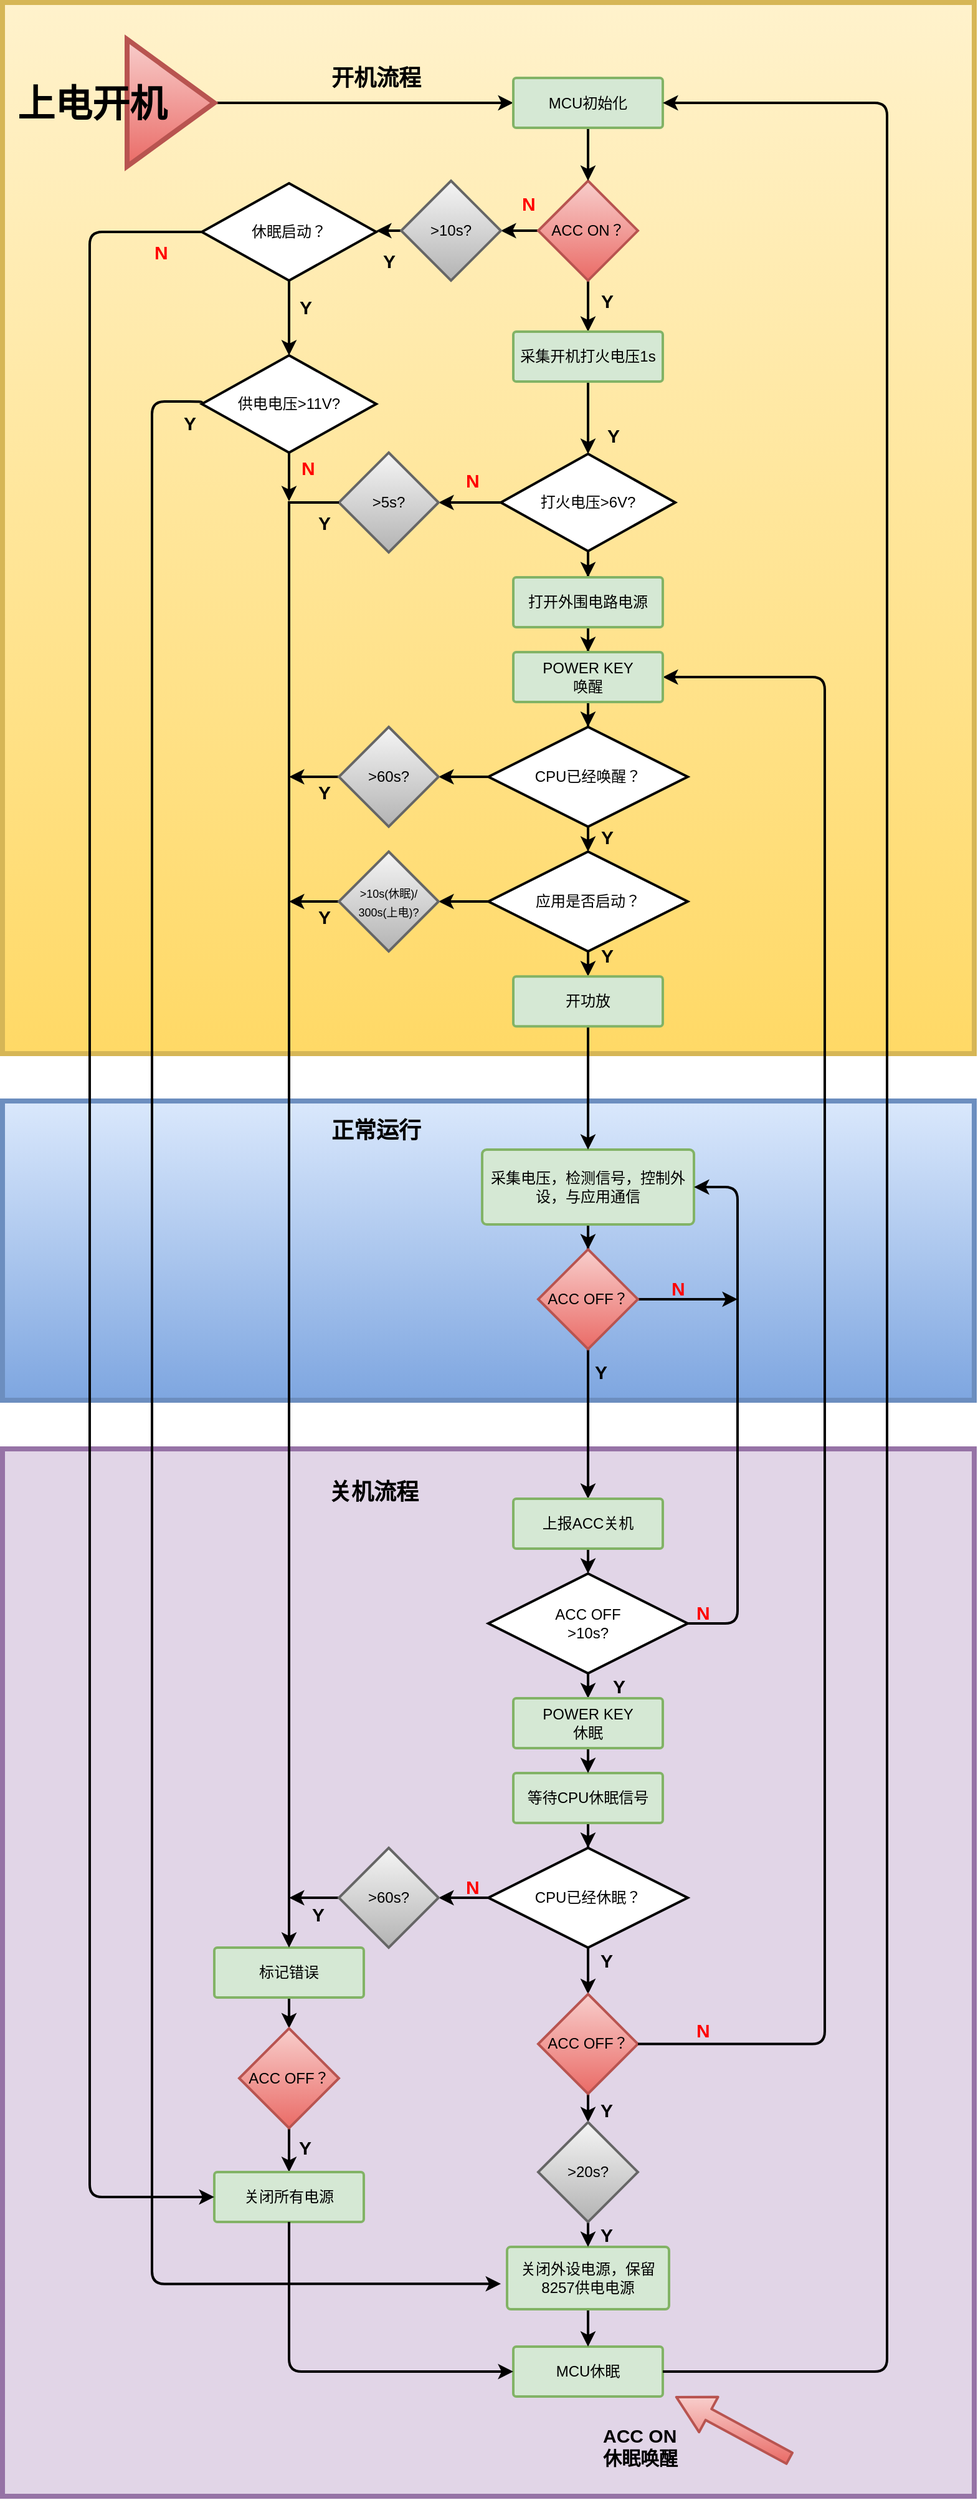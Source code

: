 <mxfile version="12.1.9" type="github" pages="2">
  <diagram id="5452c4d5-2808-4cfa-bf48-c7e95f99c216" name="第 1 页">
    <mxGraphModel dx="2031" dy="1066" grid="1" gridSize="10" guides="1" tooltips="1" connect="1" arrows="1" fold="1" page="1" pageScale="1" pageWidth="1654" pageHeight="2336" background="#ffffff" math="0" shadow="0">
      <root>
        <mxCell id="0"/>
        <mxCell id="1" parent="0"/>
        <mxCell id="124" value="" style="rounded=0;whiteSpace=wrap;html=1;labelBackgroundColor=none;strokeColor=#d6b656;strokeWidth=4;fillColor=#fff2cc;gradientColor=#ffd966;fontFamily=Helvetica;fontSize=15;align=center;" parent="1" vertex="1">
          <mxGeometry x="420" y="200" width="780" height="843" as="geometry"/>
        </mxCell>
        <mxCell id="126" value="" style="rounded=0;whiteSpace=wrap;html=1;labelBackgroundColor=none;strokeColor=#9673a6;strokeWidth=4;fillColor=#e1d5e7;fontFamily=Helvetica;fontSize=15;align=center;" parent="1" vertex="1">
          <mxGeometry x="420" y="1360" width="780" height="840" as="geometry"/>
        </mxCell>
        <mxCell id="125" value="" style="rounded=0;whiteSpace=wrap;html=1;labelBackgroundColor=none;strokeColor=#6c8ebf;strokeWidth=4;fillColor=#dae8fc;gradientColor=#7ea6e0;fontFamily=Helvetica;fontSize=15;align=center;" parent="1" vertex="1">
          <mxGeometry x="420" y="1081" width="780" height="240" as="geometry"/>
        </mxCell>
        <mxCell id="pvGRQGjDQXarwlFAsB4F-170" value="" style="edgeStyle=orthogonalEdgeStyle;rounded=0;orthogonalLoop=1;jettySize=auto;html=1;strokeWidth=2;" parent="1" source="2" edge="1">
          <mxGeometry relative="1" as="geometry">
            <mxPoint x="890" y="464" as="targetPoint"/>
          </mxGeometry>
        </mxCell>
        <mxCell id="pvGRQGjDQXarwlFAsB4F-186" value="" style="edgeStyle=orthogonalEdgeStyle;rounded=0;orthogonalLoop=1;jettySize=auto;html=1;strokeWidth=2;entryX=1;entryY=0.5;entryDx=0;entryDy=0;" parent="1" source="2" target="pvGRQGjDQXarwlFAsB4F-185" edge="1">
          <mxGeometry relative="1" as="geometry">
            <mxPoint x="770" y="396" as="targetPoint"/>
          </mxGeometry>
        </mxCell>
        <mxCell id="2" value="&lt;font style=&quot;vertical-align: inherit&quot;&gt;&lt;font style=&quot;vertical-align: inherit&quot;&gt;ACC ON？&lt;/font&gt;&lt;/font&gt;" style="rhombus;whiteSpace=wrap;html=1;strokeWidth=2;fillColor=#f8cecc;fontFamily=Helvetica;align=center;strokeColor=#b85450;gradientColor=#ea6b66;" parent="1" vertex="1">
          <mxGeometry x="850" y="343" width="80" height="80" as="geometry"/>
        </mxCell>
        <mxCell id="5M7W1DcDn0irqYReFAKf-177" value="" style="edgeStyle=orthogonalEdgeStyle;rounded=0;orthogonalLoop=1;jettySize=auto;html=1;strokeWidth=2;" parent="1" source="3" target="5M7W1DcDn0irqYReFAKf-175" edge="1">
          <mxGeometry relative="1" as="geometry"/>
        </mxCell>
        <mxCell id="3" value="&lt;font style=&quot;vertical-align: inherit&quot;&gt;&lt;font style=&quot;vertical-align: inherit&quot;&gt;&lt;font style=&quot;vertical-align: inherit&quot;&gt;&lt;font style=&quot;vertical-align: inherit&quot;&gt;&lt;font style=&quot;vertical-align: inherit&quot;&gt;&lt;font style=&quot;vertical-align: inherit&quot;&gt;&lt;font style=&quot;vertical-align: inherit&quot;&gt;&lt;font style=&quot;vertical-align: inherit&quot;&gt;打火电压&amp;gt;6V?&lt;/font&gt;&lt;/font&gt;&lt;/font&gt;&lt;/font&gt;&lt;/font&gt;&lt;/font&gt;&lt;/font&gt;&lt;/font&gt;" style="strokeWidth=2;html=1;shape=mxgraph.flowchart.decision;whiteSpace=wrap;fillColor=#ffffff;fontFamily=Helvetica;align=center;strokeColor=#000000;" parent="1" vertex="1">
          <mxGeometry x="820" y="562" width="140" height="78" as="geometry"/>
        </mxCell>
        <mxCell id="w2s6LgRouyM42ttrvnSr-178" value="" style="edgeStyle=orthogonalEdgeStyle;rounded=0;orthogonalLoop=1;jettySize=auto;html=1;strokeWidth=2;" parent="1" source="3" edge="1">
          <mxGeometry relative="1" as="geometry">
            <mxPoint x="890" y="661" as="targetPoint"/>
          </mxGeometry>
        </mxCell>
        <mxCell id="pvGRQGjDQXarwlFAsB4F-179" value="" style="edgeStyle=orthogonalEdgeStyle;rounded=0;orthogonalLoop=1;jettySize=auto;html=1;strokeWidth=2;" parent="1" source="4" target="pvGRQGjDQXarwlFAsB4F-171" edge="1">
          <mxGeometry relative="1" as="geometry">
            <mxPoint x="890" y="781" as="targetPoint"/>
          </mxGeometry>
        </mxCell>
        <mxCell id="4" value="&lt;font style=&quot;vertical-align: inherit&quot;&gt;&lt;font style=&quot;vertical-align: inherit&quot;&gt;打开外围电路电源&lt;/font&gt;&lt;/font&gt;" style="strokeWidth=2;html=1;shape=mxgraph.flowchart.process;whiteSpace=wrap;fillColor=#d5e8d4;fontFamily=Helvetica;align=center;strokeColor=#82b366;" parent="1" vertex="1">
          <mxGeometry x="830" y="661" width="120" height="40" as="geometry"/>
        </mxCell>
        <mxCell id="39" style="edgeStyle=orthogonalEdgeStyle;rounded=0;html=1;endSize=6;jettySize=auto;orthogonalLoop=1;strokeWidth=2;fontFamily=Helvetica;" parent="1" source="5" edge="1">
          <mxGeometry relative="1" as="geometry">
            <mxPoint x="890" y="881" as="targetPoint"/>
          </mxGeometry>
        </mxCell>
        <mxCell id="pvGRQGjDQXarwlFAsB4F-174" value="" style="edgeStyle=orthogonalEdgeStyle;rounded=0;orthogonalLoop=1;jettySize=auto;html=1;strokeWidth=2;" parent="1" source="5" edge="1">
          <mxGeometry relative="1" as="geometry">
            <mxPoint x="770" y="821" as="targetPoint"/>
          </mxGeometry>
        </mxCell>
        <mxCell id="5" value="CPU已经唤醒？" style="strokeWidth=2;html=1;shape=mxgraph.flowchart.decision;whiteSpace=wrap;fillColor=#ffffff;fontFamily=Helvetica;align=center;strokeColor=#000000;" parent="1" vertex="1">
          <mxGeometry x="810" y="781" width="160" height="80" as="geometry"/>
        </mxCell>
        <mxCell id="21" value="Y" style="text;html=1;resizable=0;points=[];autosize=1;align=center;verticalAlign=middle;spacingTop=-4;fontFamily=Helvetica;labelPosition=center;verticalLabelPosition=middle;strokeWidth=2;fontSize=15;fontStyle=1" parent="1" vertex="1">
          <mxGeometry x="895" y="436" width="20" height="10" as="geometry"/>
        </mxCell>
        <mxCell id="25" value="&lt;span style=&quot;font-size: 15px&quot;&gt;&lt;font color=&quot;#ff0000&quot;&gt;N&lt;/font&gt;&lt;/span&gt;" style="text;html=1;resizable=0;points=[];autosize=1;align=left;verticalAlign=top;spacingTop=-4;fontFamily=Helvetica;strokeWidth=2;fontSize=15;fontStyle=1" parent="1" vertex="1">
          <mxGeometry x="835" y="350" width="30" height="20" as="geometry"/>
        </mxCell>
        <mxCell id="41" style="edgeStyle=orthogonalEdgeStyle;rounded=0;html=1;endSize=6;jettySize=auto;orthogonalLoop=1;strokeWidth=2;fontFamily=Helvetica;" parent="1" source="27" target="40" edge="1">
          <mxGeometry relative="1" as="geometry"/>
        </mxCell>
        <mxCell id="27" value="&lt;font style=&quot;vertical-align: inherit&quot;&gt;&lt;font style=&quot;vertical-align: inherit&quot;&gt;&lt;font style=&quot;vertical-align: inherit&quot;&gt;&lt;font style=&quot;vertical-align: inherit&quot;&gt;采集电压，检测信号，控制外设，与应用通信&lt;/font&gt;&lt;/font&gt;&lt;/font&gt;&lt;/font&gt;&lt;br&gt;" style="strokeWidth=2;html=1;shape=mxgraph.flowchart.process;whiteSpace=wrap;fillColor=#d5e8d4;fontFamily=Helvetica;align=center;strokeColor=#82b366;" parent="1" vertex="1">
          <mxGeometry x="805" y="1120" width="170" height="60" as="geometry"/>
        </mxCell>
        <mxCell id="95" style="edgeStyle=orthogonalEdgeStyle;rounded=0;html=1;entryX=0.5;entryY=0;entryPerimeter=0;endSize=6;jettySize=auto;orthogonalLoop=1;strokeWidth=2;fontFamily=Helvetica;fontSize=15;" parent="1" source="40" target="71" edge="1">
          <mxGeometry relative="1" as="geometry">
            <mxPoint x="889.833" y="1469.667" as="targetPoint"/>
          </mxGeometry>
        </mxCell>
        <mxCell id="w2s6LgRouyM42ttrvnSr-221" value="" style="edgeStyle=orthogonalEdgeStyle;rounded=0;orthogonalLoop=1;jettySize=auto;html=1;strokeWidth=2;" parent="1" source="40" edge="1">
          <mxGeometry relative="1" as="geometry">
            <mxPoint x="1010" y="1240" as="targetPoint"/>
            <Array as="points">
              <mxPoint x="1010" y="1240"/>
            </Array>
          </mxGeometry>
        </mxCell>
        <mxCell id="40" value="&lt;font style=&quot;vertical-align: inherit&quot;&gt;&lt;font style=&quot;vertical-align: inherit&quot;&gt;&lt;font style=&quot;vertical-align: inherit&quot;&gt;&lt;font style=&quot;vertical-align: inherit&quot;&gt;ACC OFF？&lt;/font&gt;&lt;/font&gt;&lt;/font&gt;&lt;/font&gt;" style="rhombus;whiteSpace=wrap;html=1;strokeWidth=2;fillColor=#f8cecc;fontFamily=Helvetica;align=center;strokeColor=#b85450;gradientColor=#ea6b66;" parent="1" vertex="1">
          <mxGeometry x="850" y="1200" width="80" height="80" as="geometry"/>
        </mxCell>
        <mxCell id="161" style="edgeStyle=orthogonalEdgeStyle;rounded=1;html=1;entryX=0.5;entryY=0;endSize=6;jettySize=auto;orthogonalLoop=1;strokeWidth=2;fontFamily=Helvetica;fontSize=15;exitX=0.5;exitY=1;exitDx=0;exitDy=0;exitPerimeter=0;entryDx=0;entryDy=0;entryPerimeter=0;" parent="1" source="qI7u0SJzhfAtIiUKy6f_-194" target="158" edge="1">
          <mxGeometry relative="1" as="geometry">
            <mxPoint x="889.759" y="1559.759" as="sourcePoint"/>
            <mxPoint x="889.944" y="1580.056" as="targetPoint"/>
          </mxGeometry>
        </mxCell>
        <mxCell id="160" style="edgeStyle=orthogonalEdgeStyle;rounded=1;html=1;entryX=0.5;entryY=0;endSize=6;jettySize=auto;orthogonalLoop=1;strokeWidth=2;fontFamily=Helvetica;fontSize=15;entryDx=0;entryDy=0;entryPerimeter=0;" parent="1" source="71" target="qI7u0SJzhfAtIiUKy6f_-194" edge="1">
          <mxGeometry relative="1" as="geometry">
            <mxPoint x="889.759" y="1479.931" as="targetPoint"/>
          </mxGeometry>
        </mxCell>
        <mxCell id="71" value="上报ACC关机" style="strokeWidth=2;html=1;shape=mxgraph.flowchart.process;whiteSpace=wrap;fillColor=#d5e8d4;fontFamily=Helvetica;align=center;strokeColor=#82b366;" parent="1" vertex="1">
          <mxGeometry x="830" y="1400" width="120" height="40" as="geometry"/>
        </mxCell>
        <mxCell id="77" value="MCU休眠" style="strokeWidth=2;html=1;shape=mxgraph.flowchart.process;whiteSpace=wrap;fillColor=#d5e8d4;fontFamily=Helvetica;align=center;strokeColor=#82b366;" parent="1" vertex="1">
          <mxGeometry x="830" y="2080" width="120" height="40" as="geometry"/>
        </mxCell>
        <mxCell id="w2s6LgRouyM42ttrvnSr-183" value="" style="edgeStyle=orthogonalEdgeStyle;rounded=0;orthogonalLoop=1;jettySize=auto;html=1;strokeWidth=2;" parent="1" source="84" target="w2s6LgRouyM42ttrvnSr-182" edge="1">
          <mxGeometry relative="1" as="geometry"/>
        </mxCell>
        <mxCell id="84" value="&lt;font style=&quot;vertical-align: inherit&quot;&gt;&lt;font style=&quot;vertical-align: inherit&quot;&gt;&lt;font style=&quot;vertical-align: inherit&quot;&gt;&lt;font style=&quot;vertical-align: inherit&quot;&gt;等待CPU休眠信号&lt;/font&gt;&lt;/font&gt;&lt;/font&gt;&lt;/font&gt;" style="strokeWidth=2;html=1;shape=mxgraph.flowchart.process;whiteSpace=wrap;fillColor=#d5e8d4;fontFamily=Helvetica;align=center;strokeColor=#82b366;" parent="1" vertex="1">
          <mxGeometry x="830" y="1620" width="120" height="40" as="geometry"/>
        </mxCell>
        <mxCell id="w2s6LgRouyM42ttrvnSr-211" value="" style="edgeStyle=orthogonalEdgeStyle;rounded=0;orthogonalLoop=1;jettySize=auto;html=1;strokeWidth=2;entryX=0.5;entryY=0;entryDx=0;entryDy=0;entryPerimeter=0;" parent="1" source="85" target="77" edge="1">
          <mxGeometry relative="1" as="geometry">
            <mxPoint x="890" y="2252.5" as="targetPoint"/>
          </mxGeometry>
        </mxCell>
        <mxCell id="85" value="关闭外设电源，保留8257供电电源" style="strokeWidth=2;html=1;shape=mxgraph.flowchart.process;whiteSpace=wrap;fillColor=#d5e8d4;fontFamily=Helvetica;align=center;strokeColor=#82b366;" parent="1" vertex="1">
          <mxGeometry x="825" y="2000" width="130" height="50" as="geometry"/>
        </mxCell>
        <mxCell id="121" value="Y" style="text;html=1;resizable=0;points=[];autosize=1;align=center;verticalAlign=middle;spacingTop=-4;fontFamily=Helvetica;labelPosition=center;verticalLabelPosition=middle;strokeWidth=2;fontSize=15;fontStyle=1" parent="1" vertex="1">
          <mxGeometry x="900" y="544" width="20" height="10" as="geometry"/>
        </mxCell>
        <mxCell id="127" value="" style="shape=flexArrow;endArrow=classic;html=1;fillColor=#f8cecc;strokeWidth=2;fontFamily=Helvetica;fontSize=15;strokeColor=#b85450;gradientColor=#ea6b66;width=9;endSize=9.13;" parent="1" edge="1">
          <mxGeometry width="50" height="50" relative="1" as="geometry">
            <mxPoint x="1052.5" y="2170" as="sourcePoint"/>
            <mxPoint x="960" y="2120" as="targetPoint"/>
          </mxGeometry>
        </mxCell>
        <mxCell id="128" value="&lt;b&gt;&lt;font style=&quot;vertical-align: inherit&quot;&gt;&lt;font style=&quot;vertical-align: inherit&quot;&gt;ACC ON&lt;br&gt;休眠唤醒&lt;br&gt;&lt;/font&gt;&lt;/font&gt;&lt;/b&gt;" style="text;html=1;resizable=0;points=[];autosize=1;align=left;verticalAlign=top;spacingTop=-4;fontSize=15;fontFamily=Helvetica;" parent="1" vertex="1">
          <mxGeometry x="900" y="2140" width="80" height="40" as="geometry"/>
        </mxCell>
        <mxCell id="132" style="edgeStyle=orthogonalEdgeStyle;rounded=0;html=1;endSize=6;jettySize=auto;orthogonalLoop=1;strokeWidth=2;fontFamily=Helvetica;fontSize=15;entryX=0;entryY=0.5;entryPerimeter=0;" parent="1" source="129" target="133" edge="1">
          <mxGeometry relative="1" as="geometry">
            <mxPoint x="685" y="310.5" as="targetPoint"/>
          </mxGeometry>
        </mxCell>
        <mxCell id="129" value="" style="triangle;whiteSpace=wrap;html=1;labelBackgroundColor=none;strokeColor=#b85450;strokeWidth=4;fillColor=#f8cecc;gradientColor=#ea6b66;fontFamily=Helvetica;fontSize=15;align=center;" parent="1" vertex="1">
          <mxGeometry x="520" y="229.5" width="70" height="102" as="geometry"/>
        </mxCell>
        <mxCell id="130" value="&lt;b&gt;&lt;font style=&quot;font-size: 30px&quot;&gt;上电开机&lt;/font&gt;&lt;/b&gt;" style="text;html=1;resizable=0;points=[];autosize=1;align=left;verticalAlign=top;spacingTop=-4;fontSize=15;fontFamily=Helvetica;" parent="1" vertex="1">
          <mxGeometry x="430" y="260.5" width="140" height="20" as="geometry"/>
        </mxCell>
        <mxCell id="135" style="edgeStyle=orthogonalEdgeStyle;rounded=0;html=1;endSize=6;jettySize=auto;orthogonalLoop=1;strokeWidth=2;fontFamily=Helvetica;fontSize=15;entryX=0.5;entryY=0;entryDx=0;entryDy=0;" parent="1" source="133" target="2" edge="1">
          <mxGeometry relative="1" as="geometry">
            <mxPoint x="890" y="320" as="targetPoint"/>
          </mxGeometry>
        </mxCell>
        <mxCell id="133" value="MCU初始化" style="strokeWidth=2;html=1;shape=mxgraph.flowchart.process;whiteSpace=wrap;fillColor=#d5e8d4;fontFamily=Helvetica;align=center;strokeColor=#82b366;" parent="1" vertex="1">
          <mxGeometry x="830" y="260.5" width="120" height="40" as="geometry"/>
        </mxCell>
        <mxCell id="137" value="&lt;b&gt;&lt;font style=&quot;font-size: 18px&quot;&gt;开机流程&lt;/font&gt;&lt;/b&gt;" style="text;html=1;strokeColor=none;fillColor=none;align=center;verticalAlign=middle;whiteSpace=wrap;rounded=0;labelBackgroundColor=none;fontFamily=Helvetica;fontSize=15;" parent="1" vertex="1">
          <mxGeometry x="675" y="245.5" width="90" height="30" as="geometry"/>
        </mxCell>
        <mxCell id="150" value="Y" style="text;html=1;resizable=0;points=[];autosize=1;align=center;verticalAlign=middle;spacingTop=-4;fontFamily=Helvetica;labelPosition=center;verticalLabelPosition=middle;strokeWidth=2;fontSize=15;fontStyle=1" parent="1" vertex="1">
          <mxGeometry x="895" y="961" width="20" height="10" as="geometry"/>
        </mxCell>
        <mxCell id="152" value="&lt;b&gt;&lt;font style=&quot;font-size: 18px&quot;&gt;正常运行&lt;/font&gt;&lt;/b&gt;" style="text;html=1;strokeColor=none;fillColor=none;align=center;verticalAlign=middle;whiteSpace=wrap;rounded=0;labelBackgroundColor=none;fontFamily=Helvetica;fontSize=15;" parent="1" vertex="1">
          <mxGeometry x="675" y="1090" width="90" height="30" as="geometry"/>
        </mxCell>
        <mxCell id="153" value="&lt;b&gt;&lt;font style=&quot;font-size: 18px&quot;&gt;关机流程&lt;/font&gt;&lt;/b&gt;" style="text;html=1;strokeColor=none;fillColor=none;align=center;verticalAlign=middle;whiteSpace=wrap;rounded=0;labelBackgroundColor=none;fontFamily=Helvetica;fontSize=15;" parent="1" vertex="1">
          <mxGeometry x="672.5" y="1380" width="90" height="30" as="geometry"/>
        </mxCell>
        <mxCell id="pvGRQGjDQXarwlFAsB4F-184" value="" style="edgeStyle=orthogonalEdgeStyle;rounded=0;orthogonalLoop=1;jettySize=auto;html=1;strokeWidth=2;" parent="1" source="158" edge="1">
          <mxGeometry relative="1" as="geometry">
            <mxPoint x="890" y="1620" as="targetPoint"/>
          </mxGeometry>
        </mxCell>
        <mxCell id="158" value="&lt;span&gt;&lt;font style=&quot;vertical-align: inherit&quot;&gt;&lt;font style=&quot;vertical-align: inherit&quot;&gt;POWER KEY&lt;br&gt;休眠&lt;br&gt;&lt;/font&gt;&lt;/font&gt;&lt;/span&gt;" style="strokeWidth=2;html=1;shape=mxgraph.flowchart.process;whiteSpace=wrap;fillColor=#d5e8d4;fontFamily=Helvetica;align=center;strokeColor=#82b366;" parent="1" vertex="1">
          <mxGeometry x="830" y="1560" width="120" height="40" as="geometry"/>
        </mxCell>
        <mxCell id="164" value="&lt;font color=&quot;#ff0000&quot;&gt;N&lt;/font&gt;" style="text;html=1;resizable=0;points=[];autosize=1;align=left;verticalAlign=top;spacingTop=-4;fontFamily=Helvetica;fontSize=15;fontStyle=1" parent="1" vertex="1">
          <mxGeometry x="975" y="1480" width="30" height="20" as="geometry"/>
        </mxCell>
        <mxCell id="qI7u0SJzhfAtIiUKy6f_-200" style="edgeStyle=orthogonalEdgeStyle;rounded=0;html=1;jettySize=auto;orthogonalLoop=1;strokeWidth=2;" parent="1" source="qI7u0SJzhfAtIiUKy6f_-174" edge="1">
          <mxGeometry relative="1" as="geometry">
            <mxPoint x="890" y="981" as="targetPoint"/>
          </mxGeometry>
        </mxCell>
        <mxCell id="pvGRQGjDQXarwlFAsB4F-175" value="" style="edgeStyle=orthogonalEdgeStyle;rounded=0;orthogonalLoop=1;jettySize=auto;html=1;strokeWidth=2;" parent="1" source="qI7u0SJzhfAtIiUKy6f_-174" edge="1">
          <mxGeometry relative="1" as="geometry">
            <mxPoint x="770" y="921" as="targetPoint"/>
          </mxGeometry>
        </mxCell>
        <mxCell id="qI7u0SJzhfAtIiUKy6f_-174" value="应用是否启动？" style="strokeWidth=2;html=1;shape=mxgraph.flowchart.decision;whiteSpace=wrap;fillColor=#ffffff;fontFamily=Helvetica;align=center;strokeColor=#000000;" parent="1" vertex="1">
          <mxGeometry x="810" y="881" width="160" height="80" as="geometry"/>
        </mxCell>
        <mxCell id="qI7u0SJzhfAtIiUKy6f_-192" value="" style="edgeStyle=orthogonalEdgeStyle;rounded=0;html=1;jettySize=auto;orthogonalLoop=1;strokeWidth=2;entryX=0.5;entryY=0;entryPerimeter=0;" parent="1" source="qI7u0SJzhfAtIiUKy6f_-178" target="27" edge="1">
          <mxGeometry relative="1" as="geometry">
            <mxPoint x="890" y="1180.143" as="targetPoint"/>
          </mxGeometry>
        </mxCell>
        <mxCell id="qI7u0SJzhfAtIiUKy6f_-178" value="开功放" style="strokeWidth=2;html=1;shape=mxgraph.flowchart.process;whiteSpace=wrap;fillColor=#d5e8d4;fontFamily=Helvetica;align=center;strokeColor=#82b366;" parent="1" vertex="1">
          <mxGeometry x="830" y="981.143" width="120" height="40" as="geometry"/>
        </mxCell>
        <mxCell id="qI7u0SJzhfAtIiUKy6f_-194" value="ACC OFF&lt;br&gt;&amp;gt;10s?&lt;br&gt;" style="strokeWidth=2;html=1;shape=mxgraph.flowchart.decision;whiteSpace=wrap;fillColor=#ffffff;fontFamily=Helvetica;align=center;strokeColor=#000000;" parent="1" vertex="1">
          <mxGeometry x="810" y="1460" width="160" height="80" as="geometry"/>
        </mxCell>
        <mxCell id="qI7u0SJzhfAtIiUKy6f_-197" value="" style="edgeStyle=elbowEdgeStyle;elbow=horizontal;endArrow=classic;html=1;strokeWidth=2;entryX=1;entryY=0.5;entryDx=0;entryDy=0;exitX=1;exitY=0.5;exitDx=0;exitDy=0;exitPerimeter=0;entryPerimeter=0;" parent="1" source="qI7u0SJzhfAtIiUKy6f_-194" target="27" edge="1">
          <mxGeometry width="50" height="50" relative="1" as="geometry">
            <mxPoint x="970" y="1480" as="sourcePoint"/>
            <mxPoint x="930" y="1270" as="targetPoint"/>
            <Array as="points">
              <mxPoint x="1010" y="1440"/>
            </Array>
          </mxGeometry>
        </mxCell>
        <mxCell id="w2s6LgRouyM42ttrvnSr-181" value="Y" style="text;html=1;resizable=0;points=[];autosize=1;align=center;verticalAlign=middle;spacingTop=-4;fontFamily=Helvetica;labelPosition=center;verticalLabelPosition=middle;strokeWidth=2;fontSize=15;fontStyle=1" parent="1" vertex="1">
          <mxGeometry x="895" y="866" width="20" height="10" as="geometry"/>
        </mxCell>
        <mxCell id="w2s6LgRouyM42ttrvnSr-191" value="" style="edgeStyle=orthogonalEdgeStyle;rounded=0;orthogonalLoop=1;jettySize=auto;html=1;strokeWidth=2;" parent="1" source="w2s6LgRouyM42ttrvnSr-182" edge="1">
          <mxGeometry relative="1" as="geometry">
            <mxPoint x="770" y="1720" as="targetPoint"/>
          </mxGeometry>
        </mxCell>
        <mxCell id="pvGRQGjDQXarwlFAsB4F-189" value="" style="edgeStyle=orthogonalEdgeStyle;rounded=0;orthogonalLoop=1;jettySize=auto;html=1;strokeWidth=2;" parent="1" source="w2s6LgRouyM42ttrvnSr-182" target="w2s6LgRouyM42ttrvnSr-202" edge="1">
          <mxGeometry relative="1" as="geometry"/>
        </mxCell>
        <mxCell id="w2s6LgRouyM42ttrvnSr-182" value="&lt;font style=&quot;vertical-align: inherit&quot;&gt;&lt;font style=&quot;vertical-align: inherit&quot;&gt;CPU已经休眠？&lt;/font&gt;&lt;/font&gt;&lt;br&gt;" style="strokeWidth=2;html=1;shape=mxgraph.flowchart.decision;whiteSpace=wrap;fillColor=#ffffff;fontFamily=Helvetica;align=center;strokeColor=#000000;" parent="1" vertex="1">
          <mxGeometry x="810" y="1680" width="160" height="80" as="geometry"/>
        </mxCell>
        <mxCell id="w2s6LgRouyM42ttrvnSr-187" value="Y" style="text;html=1;strokeColor=none;fillColor=none;align=center;verticalAlign=middle;whiteSpace=wrap;rounded=0;labelBackgroundColor=none;fontFamily=Helvetica;fontSize=15;fontStyle=1" parent="1" vertex="1">
          <mxGeometry x="885" y="1760" width="40" height="20" as="geometry"/>
        </mxCell>
        <mxCell id="w2s6LgRouyM42ttrvnSr-194" value="" style="edgeStyle=orthogonalEdgeStyle;rounded=0;orthogonalLoop=1;jettySize=auto;html=1;strokeWidth=2;entryX=0.5;entryY=0;entryDx=0;entryDy=0;" parent="1" source="w2s6LgRouyM42ttrvnSr-189" target="w2s6LgRouyM42ttrvnSr-190" edge="1">
          <mxGeometry relative="1" as="geometry">
            <mxPoint x="772.5" y="2022.5" as="targetPoint"/>
          </mxGeometry>
        </mxCell>
        <mxCell id="w2s6LgRouyM42ttrvnSr-189" value="&lt;font style=&quot;vertical-align: inherit&quot;&gt;&lt;font style=&quot;vertical-align: inherit&quot;&gt;标记错误&lt;/font&gt;&lt;/font&gt;" style="strokeWidth=2;html=1;shape=mxgraph.flowchart.process;whiteSpace=wrap;fillColor=#d5e8d4;fontFamily=Helvetica;align=center;strokeColor=#82b366;" parent="1" vertex="1">
          <mxGeometry x="590" y="1760" width="120" height="40" as="geometry"/>
        </mxCell>
        <mxCell id="5M7W1DcDn0irqYReFAKf-220" value="" style="edgeStyle=orthogonalEdgeStyle;rounded=0;orthogonalLoop=1;jettySize=auto;html=1;strokeWidth=2;entryX=0.5;entryY=0;entryDx=0;entryDy=0;entryPerimeter=0;" parent="1" source="w2s6LgRouyM42ttrvnSr-190" target="pvGRQGjDQXarwlFAsB4F-191" edge="1">
          <mxGeometry relative="1" as="geometry">
            <mxPoint x="715.5" y="2010" as="targetPoint"/>
            <Array as="points"/>
          </mxGeometry>
        </mxCell>
        <mxCell id="w2s6LgRouyM42ttrvnSr-190" value="&lt;font style=&quot;vertical-align: inherit&quot;&gt;&lt;font style=&quot;vertical-align: inherit&quot;&gt;ACC OFF？&lt;/font&gt;&lt;/font&gt;" style="rhombus;whiteSpace=wrap;html=1;strokeWidth=2;fillColor=#f8cecc;fontFamily=Helvetica;align=center;strokeColor=#b85450;gradientColor=#ea6b66;" parent="1" vertex="1">
          <mxGeometry x="610" y="1824.759" width="80" height="80" as="geometry"/>
        </mxCell>
        <mxCell id="w2s6LgRouyM42ttrvnSr-196" value="&lt;font color=&quot;#ff0000&quot;&gt;N&lt;/font&gt;" style="text;html=1;resizable=0;points=[];autosize=1;align=left;verticalAlign=top;spacingTop=-4;fontFamily=Helvetica;fontSize=15;fontStyle=1" parent="1" vertex="1">
          <mxGeometry x="790" y="1700" width="30" height="20" as="geometry"/>
        </mxCell>
        <mxCell id="5M7W1DcDn0irqYReFAKf-207" value="" style="edgeStyle=orthogonalEdgeStyle;rounded=0;orthogonalLoop=1;jettySize=auto;html=1;strokeWidth=2;entryX=0.5;entryY=0;entryDx=0;entryDy=0;" parent="1" source="w2s6LgRouyM42ttrvnSr-202" target="5M7W1DcDn0irqYReFAKf-238" edge="1">
          <mxGeometry relative="1" as="geometry">
            <mxPoint x="890" y="1910" as="targetPoint"/>
          </mxGeometry>
        </mxCell>
        <mxCell id="w2s6LgRouyM42ttrvnSr-202" value="&lt;font style=&quot;vertical-align: inherit&quot;&gt;&lt;font style=&quot;vertical-align: inherit&quot;&gt;ACC OFF？&lt;/font&gt;&lt;/font&gt;" style="rhombus;whiteSpace=wrap;html=1;strokeWidth=2;fillColor=#f8cecc;fontFamily=Helvetica;align=center;strokeColor=#b85450;gradientColor=#ea6b66;" parent="1" vertex="1">
          <mxGeometry x="850" y="1797.259" width="80" height="80" as="geometry"/>
        </mxCell>
        <mxCell id="w2s6LgRouyM42ttrvnSr-206" value="Y" style="text;html=1;strokeColor=none;fillColor=none;align=center;verticalAlign=middle;whiteSpace=wrap;rounded=0;labelBackgroundColor=none;fontFamily=Helvetica;fontSize=15;fontStyle=1" parent="1" vertex="1">
          <mxGeometry x="895" y="1540" width="40" height="20" as="geometry"/>
        </mxCell>
        <mxCell id="w2s6LgRouyM42ttrvnSr-214" value="" style="edgeStyle=elbowEdgeStyle;elbow=horizontal;endArrow=classic;html=1;strokeWidth=2;exitX=1;exitY=0.5;exitDx=0;exitDy=0;entryX=1;entryY=0.5;entryDx=0;entryDy=0;entryPerimeter=0;" parent="1" source="w2s6LgRouyM42ttrvnSr-202" target="pvGRQGjDQXarwlFAsB4F-171" edge="1">
          <mxGeometry width="50" height="50" relative="1" as="geometry">
            <mxPoint x="1015.19" y="1859.931" as="sourcePoint"/>
            <mxPoint x="953" y="660" as="targetPoint"/>
            <Array as="points">
              <mxPoint x="1080" y="1290"/>
              <mxPoint x="1070" y="699"/>
              <mxPoint x="1070" y="1210"/>
              <mxPoint x="1060" y="1210"/>
              <mxPoint x="1050" y="1030"/>
              <mxPoint x="1060" y="1030"/>
              <mxPoint x="1050" y="1310"/>
              <mxPoint x="1055.5" y="1790"/>
            </Array>
          </mxGeometry>
        </mxCell>
        <mxCell id="w2s6LgRouyM42ttrvnSr-217" value="Y" style="text;html=1;strokeColor=none;fillColor=none;align=center;verticalAlign=middle;whiteSpace=wrap;rounded=0;labelBackgroundColor=none;fontFamily=Helvetica;fontSize=15;fontStyle=1" parent="1" vertex="1">
          <mxGeometry x="885" y="1880" width="40" height="20" as="geometry"/>
        </mxCell>
        <mxCell id="5M7W1DcDn0irqYReFAKf-244" value="Y" style="text;html=1;strokeColor=none;fillColor=none;align=center;verticalAlign=middle;whiteSpace=wrap;rounded=0;labelBackgroundColor=none;fontFamily=Helvetica;fontSize=15;fontStyle=1" parent="1" vertex="1">
          <mxGeometry x="885" y="1980" width="40" height="20" as="geometry"/>
        </mxCell>
        <mxCell id="w2s6LgRouyM42ttrvnSr-218" value="&lt;font color=&quot;#ff0000&quot;&gt;N&lt;/font&gt;" style="text;html=1;resizable=0;points=[];autosize=1;align=left;verticalAlign=top;spacingTop=-4;fontFamily=Helvetica;fontSize=15;fontStyle=1" parent="1" vertex="1">
          <mxGeometry x="975" y="1815" width="30" height="20" as="geometry"/>
        </mxCell>
        <mxCell id="w2s6LgRouyM42ttrvnSr-219" value="Y" style="text;html=1;strokeColor=none;fillColor=none;align=center;verticalAlign=middle;whiteSpace=wrap;rounded=0;labelBackgroundColor=none;fontFamily=Helvetica;fontSize=15;fontStyle=1" parent="1" vertex="1">
          <mxGeometry x="642.5" y="1910" width="40" height="20" as="geometry"/>
        </mxCell>
        <mxCell id="w2s6LgRouyM42ttrvnSr-220" value="Y" style="text;html=1;resizable=0;points=[];autosize=1;align=center;verticalAlign=middle;spacingTop=-4;fontFamily=Helvetica;labelPosition=center;verticalLabelPosition=middle;strokeWidth=2;fontSize=15;fontStyle=1" parent="1" vertex="1">
          <mxGeometry x="890" y="1295" width="20" height="10" as="geometry"/>
        </mxCell>
        <mxCell id="w2s6LgRouyM42ttrvnSr-222" value="&lt;font color=&quot;#ff0000&quot;&gt;N&lt;/font&gt;" style="text;html=1;resizable=0;points=[];autosize=1;align=left;verticalAlign=top;spacingTop=-4;fontFamily=Helvetica;fontSize=15;fontStyle=1" parent="1" vertex="1">
          <mxGeometry x="955" y="1220" width="30" height="20" as="geometry"/>
        </mxCell>
        <mxCell id="pvGRQGjDQXarwlFAsB4F-178" value="" style="edgeStyle=orthogonalEdgeStyle;rounded=0;orthogonalLoop=1;jettySize=auto;html=1;strokeWidth=2;" parent="1" source="pvGRQGjDQXarwlFAsB4F-171" target="5" edge="1">
          <mxGeometry relative="1" as="geometry"/>
        </mxCell>
        <mxCell id="pvGRQGjDQXarwlFAsB4F-171" value="POWER KEY&lt;br&gt;唤醒" style="strokeWidth=2;html=1;shape=mxgraph.flowchart.process;whiteSpace=wrap;fillColor=#d5e8d4;fontFamily=Helvetica;align=center;strokeColor=#82b366;" parent="1" vertex="1">
          <mxGeometry x="830" y="721" width="120" height="40" as="geometry"/>
        </mxCell>
        <mxCell id="5M7W1DcDn0irqYReFAKf-222" value="" style="edgeStyle=orthogonalEdgeStyle;rounded=0;orthogonalLoop=1;jettySize=auto;html=1;strokeWidth=2;" parent="1" source="pvGRQGjDQXarwlFAsB4F-185" target="5M7W1DcDn0irqYReFAKf-179" edge="1">
          <mxGeometry relative="1" as="geometry">
            <Array as="points">
              <mxPoint x="720" y="384"/>
              <mxPoint x="720" y="384"/>
            </Array>
          </mxGeometry>
        </mxCell>
        <mxCell id="pvGRQGjDQXarwlFAsB4F-185" value="&amp;gt;10s?" style="rhombus;whiteSpace=wrap;html=1;strokeWidth=2;fillColor=#f5f5f5;fontFamily=Helvetica;align=center;strokeColor=#666666;gradientColor=#b3b3b3;" parent="1" vertex="1">
          <mxGeometry x="740" y="343" width="80" height="80" as="geometry"/>
        </mxCell>
        <mxCell id="pvGRQGjDQXarwlFAsB4F-191" value="关闭所有电源&lt;br&gt;" style="strokeWidth=2;html=1;shape=mxgraph.flowchart.process;whiteSpace=wrap;fillColor=#d5e8d4;fontFamily=Helvetica;align=center;strokeColor=#82b366;" parent="1" vertex="1">
          <mxGeometry x="590" y="1940" width="120" height="40" as="geometry"/>
        </mxCell>
        <mxCell id="pvGRQGjDQXarwlFAsB4F-181" value="" style="edgeStyle=segmentEdgeStyle;endArrow=classic;html=1;strokeWidth=2;entryX=0;entryY=0.5;entryDx=0;entryDy=0;entryPerimeter=0;exitX=0.5;exitY=1;exitDx=0;exitDy=0;exitPerimeter=0;" parent="1" source="pvGRQGjDQXarwlFAsB4F-191" target="77" edge="1">
          <mxGeometry width="50" height="50" relative="1" as="geometry">
            <mxPoint x="655" y="1990.5" as="sourcePoint"/>
            <mxPoint x="810" y="2020.5" as="targetPoint"/>
            <Array as="points">
              <mxPoint x="650" y="2100"/>
            </Array>
          </mxGeometry>
        </mxCell>
        <mxCell id="5M7W1DcDn0irqYReFAKf-169" value="" style="edgeStyle=orthogonalEdgeStyle;rounded=0;orthogonalLoop=1;jettySize=auto;html=1;strokeWidth=2;" parent="1" source="5M7W1DcDn0irqYReFAKf-168" target="3" edge="1">
          <mxGeometry relative="1" as="geometry"/>
        </mxCell>
        <mxCell id="5M7W1DcDn0irqYReFAKf-168" value="&lt;font style=&quot;vertical-align: inherit&quot;&gt;&lt;font style=&quot;vertical-align: inherit&quot;&gt;采集开机打火电压1s&lt;/font&gt;&lt;/font&gt;" style="strokeWidth=2;html=1;shape=mxgraph.flowchart.process;whiteSpace=wrap;fillColor=#d5e8d4;fontFamily=Helvetica;align=center;strokeColor=#82b366;" parent="1" vertex="1">
          <mxGeometry x="830" y="464" width="120" height="40" as="geometry"/>
        </mxCell>
        <mxCell id="5M7W1DcDn0irqYReFAKf-227" value="" style="edgeStyle=orthogonalEdgeStyle;rounded=0;orthogonalLoop=1;jettySize=auto;html=1;strokeWidth=2;" parent="1" source="5M7W1DcDn0irqYReFAKf-173" edge="1">
          <mxGeometry relative="1" as="geometry">
            <mxPoint x="650" y="600" as="targetPoint"/>
          </mxGeometry>
        </mxCell>
        <mxCell id="5M7W1DcDn0irqYReFAKf-173" value="&lt;font style=&quot;vertical-align: inherit&quot;&gt;&lt;font style=&quot;vertical-align: inherit&quot;&gt;&lt;font style=&quot;vertical-align: inherit&quot;&gt;&lt;font style=&quot;vertical-align: inherit&quot;&gt;&lt;font style=&quot;vertical-align: inherit&quot;&gt;&lt;font style=&quot;vertical-align: inherit&quot;&gt;&lt;font style=&quot;vertical-align: inherit&quot;&gt;&lt;font style=&quot;vertical-align: inherit&quot;&gt;供电电压&amp;gt;11V?&lt;/font&gt;&lt;/font&gt;&lt;/font&gt;&lt;/font&gt;&lt;/font&gt;&lt;/font&gt;&lt;/font&gt;&lt;/font&gt;" style="strokeWidth=2;html=1;shape=mxgraph.flowchart.decision;whiteSpace=wrap;fillColor=#ffffff;fontFamily=Helvetica;align=center;strokeColor=#000000;" parent="1" vertex="1">
          <mxGeometry x="580" y="483" width="140" height="78" as="geometry"/>
        </mxCell>
        <mxCell id="5M7W1DcDn0irqYReFAKf-175" value="&amp;gt;5s?" style="rhombus;whiteSpace=wrap;html=1;strokeWidth=2;fillColor=#f5f5f5;fontFamily=Helvetica;align=center;strokeColor=#666666;gradientColor=#b3b3b3;" parent="1" vertex="1">
          <mxGeometry x="690" y="561" width="80" height="80" as="geometry"/>
        </mxCell>
        <mxCell id="5M7W1DcDn0irqYReFAKf-193" value="" style="edgeStyle=orthogonalEdgeStyle;rounded=0;orthogonalLoop=1;jettySize=auto;html=1;strokeWidth=2;" parent="1" source="5M7W1DcDn0irqYReFAKf-176" edge="1">
          <mxGeometry relative="1" as="geometry">
            <mxPoint x="650" y="821" as="targetPoint"/>
          </mxGeometry>
        </mxCell>
        <mxCell id="5M7W1DcDn0irqYReFAKf-176" value="&amp;gt;60s?" style="rhombus;whiteSpace=wrap;html=1;strokeWidth=2;fillColor=#f5f5f5;fontFamily=Helvetica;align=center;strokeColor=#666666;gradientColor=#b3b3b3;" parent="1" vertex="1">
          <mxGeometry x="690" y="781" width="80" height="80" as="geometry"/>
        </mxCell>
        <mxCell id="5M7W1DcDn0irqYReFAKf-195" value="" style="edgeStyle=orthogonalEdgeStyle;rounded=0;orthogonalLoop=1;jettySize=auto;html=1;strokeWidth=2;" parent="1" source="5M7W1DcDn0irqYReFAKf-178" edge="1">
          <mxGeometry relative="1" as="geometry">
            <mxPoint x="650" y="921" as="targetPoint"/>
          </mxGeometry>
        </mxCell>
        <mxCell id="5M7W1DcDn0irqYReFAKf-178" value="&lt;font style=&quot;font-size: 9px&quot;&gt;&amp;gt;10s(休眠)/&lt;br style=&quot;font-size: 9px&quot;&gt;300s(上电)?&lt;/font&gt;" style="rhombus;whiteSpace=wrap;html=1;strokeWidth=2;fillColor=#f5f5f5;fontFamily=Helvetica;align=center;strokeColor=#666666;gradientColor=#b3b3b3;" parent="1" vertex="1">
          <mxGeometry x="690" y="881" width="80" height="80" as="geometry"/>
        </mxCell>
        <mxCell id="5M7W1DcDn0irqYReFAKf-223" value="" style="edgeStyle=orthogonalEdgeStyle;rounded=0;orthogonalLoop=1;jettySize=auto;html=1;strokeWidth=2;" parent="1" source="5M7W1DcDn0irqYReFAKf-179" target="5M7W1DcDn0irqYReFAKf-173" edge="1">
          <mxGeometry relative="1" as="geometry"/>
        </mxCell>
        <mxCell id="5M7W1DcDn0irqYReFAKf-179" value="休眠启动？" style="strokeWidth=2;html=1;shape=mxgraph.flowchart.decision;whiteSpace=wrap;fillColor=#ffffff;fontFamily=Helvetica;align=center;strokeColor=#000000;" parent="1" vertex="1">
          <mxGeometry x="580" y="345" width="140" height="78" as="geometry"/>
        </mxCell>
        <mxCell id="5M7W1DcDn0irqYReFAKf-183" value="Y" style="text;html=1;resizable=0;points=[];autosize=1;align=center;verticalAlign=middle;spacingTop=-4;fontFamily=Helvetica;labelPosition=center;verticalLabelPosition=middle;strokeWidth=2;fontSize=15;fontStyle=1" parent="1" vertex="1">
          <mxGeometry x="720" y="404" width="20" height="10" as="geometry"/>
        </mxCell>
        <mxCell id="5M7W1DcDn0irqYReFAKf-189" value="" style="edgeStyle=orthogonalEdgeStyle;rounded=0;orthogonalLoop=1;jettySize=auto;html=1;strokeWidth=2;exitX=0;exitY=0.5;exitDx=0;exitDy=0;entryX=0.5;entryY=0;entryDx=0;entryDy=0;entryPerimeter=0;" parent="1" source="5M7W1DcDn0irqYReFAKf-175" target="w2s6LgRouyM42ttrvnSr-189" edge="1">
          <mxGeometry relative="1" as="geometry">
            <mxPoint x="680" y="601" as="sourcePoint"/>
            <mxPoint x="650" y="1620" as="targetPoint"/>
            <Array as="points">
              <mxPoint x="650" y="601"/>
            </Array>
          </mxGeometry>
        </mxCell>
        <mxCell id="5M7W1DcDn0irqYReFAKf-197" value="Y" style="text;html=1;resizable=0;points=[];autosize=1;align=center;verticalAlign=middle;spacingTop=-4;fontFamily=Helvetica;labelPosition=center;verticalLabelPosition=middle;strokeWidth=2;fontSize=15;fontStyle=1" parent="1" vertex="1">
          <mxGeometry x="652.5" y="441" width="20" height="10" as="geometry"/>
        </mxCell>
        <mxCell id="5M7W1DcDn0irqYReFAKf-198" value="Y" style="text;html=1;resizable=0;points=[];autosize=1;align=center;verticalAlign=middle;spacingTop=-4;fontFamily=Helvetica;labelPosition=center;verticalLabelPosition=middle;strokeWidth=2;fontSize=15;fontStyle=1" parent="1" vertex="1">
          <mxGeometry x="667.5" y="614" width="20" height="10" as="geometry"/>
        </mxCell>
        <mxCell id="5M7W1DcDn0irqYReFAKf-199" value="Y" style="text;html=1;resizable=0;points=[];autosize=1;align=center;verticalAlign=middle;spacingTop=-4;fontFamily=Helvetica;labelPosition=center;verticalLabelPosition=middle;strokeWidth=2;fontSize=15;fontStyle=1" parent="1" vertex="1">
          <mxGeometry x="667.5" y="830" width="20" height="10" as="geometry"/>
        </mxCell>
        <mxCell id="5M7W1DcDn0irqYReFAKf-200" value="Y" style="text;html=1;resizable=0;points=[];autosize=1;align=center;verticalAlign=middle;spacingTop=-4;fontFamily=Helvetica;labelPosition=center;verticalLabelPosition=middle;strokeWidth=2;fontSize=15;fontStyle=1" parent="1" vertex="1">
          <mxGeometry x="667.5" y="930" width="20" height="10" as="geometry"/>
        </mxCell>
        <mxCell id="5M7W1DcDn0irqYReFAKf-203" value="" style="edgeStyle=orthogonalEdgeStyle;rounded=0;orthogonalLoop=1;jettySize=auto;html=1;strokeWidth=2;" parent="1" source="5M7W1DcDn0irqYReFAKf-201" edge="1">
          <mxGeometry relative="1" as="geometry">
            <mxPoint x="650" y="1720" as="targetPoint"/>
          </mxGeometry>
        </mxCell>
        <mxCell id="5M7W1DcDn0irqYReFAKf-201" value="&amp;gt;60s?" style="rhombus;whiteSpace=wrap;html=1;strokeWidth=2;fillColor=#f5f5f5;fontFamily=Helvetica;align=center;strokeColor=#666666;gradientColor=#b3b3b3;" parent="1" vertex="1">
          <mxGeometry x="690" y="1680" width="80" height="80" as="geometry"/>
        </mxCell>
        <mxCell id="5M7W1DcDn0irqYReFAKf-214" value="&lt;span style=&quot;font-size: 15px&quot;&gt;&lt;font color=&quot;#ff0000&quot;&gt;N&lt;/font&gt;&lt;/span&gt;" style="text;html=1;resizable=0;points=[];autosize=1;align=left;verticalAlign=top;spacingTop=-4;fontFamily=Helvetica;strokeWidth=2;fontSize=15;fontStyle=1" parent="1" vertex="1">
          <mxGeometry x="790" y="572" width="30" height="20" as="geometry"/>
        </mxCell>
        <mxCell id="5M7W1DcDn0irqYReFAKf-215" value="&lt;span style=&quot;font-size: 15px&quot;&gt;&lt;font color=&quot;#ff0000&quot;&gt;N&lt;/font&gt;&lt;/span&gt;" style="text;html=1;resizable=0;points=[];autosize=1;align=left;verticalAlign=top;spacingTop=-4;fontFamily=Helvetica;strokeWidth=2;fontSize=15;fontStyle=1" parent="1" vertex="1">
          <mxGeometry x="540" y="389" width="30" height="20" as="geometry"/>
        </mxCell>
        <mxCell id="5M7W1DcDn0irqYReFAKf-228" value="&lt;span style=&quot;font-size: 15px&quot;&gt;&lt;font color=&quot;#ff0000&quot;&gt;N&lt;/font&gt;&lt;/span&gt;" style="text;html=1;resizable=0;points=[];autosize=1;align=left;verticalAlign=top;spacingTop=-4;fontFamily=Helvetica;strokeWidth=2;fontSize=15;fontStyle=1" parent="1" vertex="1">
          <mxGeometry x="657.5" y="562" width="30" height="20" as="geometry"/>
        </mxCell>
        <mxCell id="5M7W1DcDn0irqYReFAKf-233" value="" style="edgeStyle=elbowEdgeStyle;elbow=horizontal;endArrow=classic;html=1;strokeWidth=2;exitX=1;exitY=0.5;exitDx=0;exitDy=0;exitPerimeter=0;entryX=1;entryY=0.5;entryDx=0;entryDy=0;entryPerimeter=0;" parent="1" source="77" target="133" edge="1">
          <mxGeometry width="50" height="50" relative="1" as="geometry">
            <mxPoint x="1055" y="2046.5" as="sourcePoint"/>
            <mxPoint x="900" y="190" as="targetPoint"/>
            <Array as="points">
              <mxPoint x="1130" y="1190"/>
              <mxPoint x="1150" y="770"/>
              <mxPoint x="1150" y="1110"/>
              <mxPoint x="1195" y="1419.5"/>
              <mxPoint x="1185" y="1419.5"/>
              <mxPoint x="1175" y="1239.5"/>
              <mxPoint x="1185" y="1239.5"/>
              <mxPoint x="1175" y="1519.5"/>
              <mxPoint x="1180.5" y="1999.5"/>
            </Array>
          </mxGeometry>
        </mxCell>
        <mxCell id="5M7W1DcDn0irqYReFAKf-240" value="" style="edgeStyle=orthogonalEdgeStyle;rounded=0;orthogonalLoop=1;jettySize=auto;html=1;strokeWidth=2;" parent="1" source="5M7W1DcDn0irqYReFAKf-238" edge="1">
          <mxGeometry relative="1" as="geometry">
            <mxPoint x="890" y="2000" as="targetPoint"/>
          </mxGeometry>
        </mxCell>
        <mxCell id="5M7W1DcDn0irqYReFAKf-238" value="&amp;gt;20s?" style="rhombus;whiteSpace=wrap;html=1;strokeWidth=2;fillColor=#f5f5f5;fontFamily=Helvetica;align=center;strokeColor=#666666;gradientColor=#b3b3b3;" parent="1" vertex="1">
          <mxGeometry x="850" y="1900" width="80" height="80" as="geometry"/>
        </mxCell>
        <mxCell id="mZ7RV-8wpDqQZyUhFjq8-168" value="Y" style="text;html=1;resizable=0;points=[];autosize=1;align=center;verticalAlign=middle;spacingTop=-4;fontFamily=Helvetica;labelPosition=center;verticalLabelPosition=middle;strokeWidth=2;fontSize=15;fontStyle=1" parent="1" vertex="1">
          <mxGeometry x="560" y="534" width="20" height="10" as="geometry"/>
        </mxCell>
        <mxCell id="1iUyE1yBu2BaFLiDTHSc-164" value="Y" style="text;html=1;resizable=0;points=[];autosize=1;align=center;verticalAlign=middle;spacingTop=-4;fontFamily=Helvetica;labelPosition=center;verticalLabelPosition=middle;strokeWidth=2;fontSize=15;fontStyle=1" vertex="1" parent="1">
          <mxGeometry x="662.5" y="1729.5" width="20" height="10" as="geometry"/>
        </mxCell>
        <mxCell id="1iUyE1yBu2BaFLiDTHSc-170" value="" style="edgeStyle=segmentEdgeStyle;endArrow=classic;html=1;strokeWidth=2;entryX=-0.038;entryY=0.593;entryDx=0;entryDy=0;entryPerimeter=0;" edge="1" parent="1" target="85">
          <mxGeometry width="50" height="50" relative="1" as="geometry">
            <mxPoint x="580" y="521" as="sourcePoint"/>
            <mxPoint x="790" y="2030" as="targetPoint"/>
            <Array as="points">
              <mxPoint x="580" y="520"/>
              <mxPoint x="540" y="520"/>
              <mxPoint x="540" y="2030"/>
            </Array>
          </mxGeometry>
        </mxCell>
        <mxCell id="1iUyE1yBu2BaFLiDTHSc-171" value="" style="edgeStyle=segmentEdgeStyle;endArrow=classic;html=1;strokeWidth=2;entryX=0;entryY=0.5;entryDx=0;entryDy=0;entryPerimeter=0;exitX=0;exitY=0.5;exitDx=0;exitDy=0;exitPerimeter=0;" edge="1" parent="1" source="5M7W1DcDn0irqYReFAKf-179" target="pvGRQGjDQXarwlFAsB4F-191">
          <mxGeometry width="50" height="50" relative="1" as="geometry">
            <mxPoint x="529.441" y="384.824" as="sourcePoint"/>
            <mxPoint x="769.441" y="1894.235" as="targetPoint"/>
            <Array as="points">
              <mxPoint x="490" y="384"/>
              <mxPoint x="490" y="1960"/>
            </Array>
          </mxGeometry>
        </mxCell>
      </root>
    </mxGraphModel>
  </diagram>
  <diagram id="6_17EuFLOs0Diro9vIeQ" name="Page-2">
    <mxGraphModel dx="2728" dy="1865" grid="1" gridSize="10" guides="1" tooltips="1" connect="1" arrows="1" fold="1" page="1" pageScale="1" pageWidth="827" pageHeight="1169" math="0" shadow="0">
      <root>
        <mxCell id="RHKRpgpD1f8SRtwtjAEW-0"/>
        <mxCell id="RHKRpgpD1f8SRtwtjAEW-1" parent="RHKRpgpD1f8SRtwtjAEW-0"/>
        <mxCell id="2O8X0wo7lA39FGXBPfC--0" value="" style="rounded=0;whiteSpace=wrap;html=1;labelBackgroundColor=none;strokeColor=#660033;strokeWidth=4;fillColor=#E6E6E6;gradientColor=none;fontFamily=Helvetica;fontSize=15;align=center;" vertex="1" parent="RHKRpgpD1f8SRtwtjAEW-1">
          <mxGeometry x="1207" y="180" width="890" height="2100" as="geometry"/>
        </mxCell>
      </root>
    </mxGraphModel>
  </diagram>
</mxfile>
